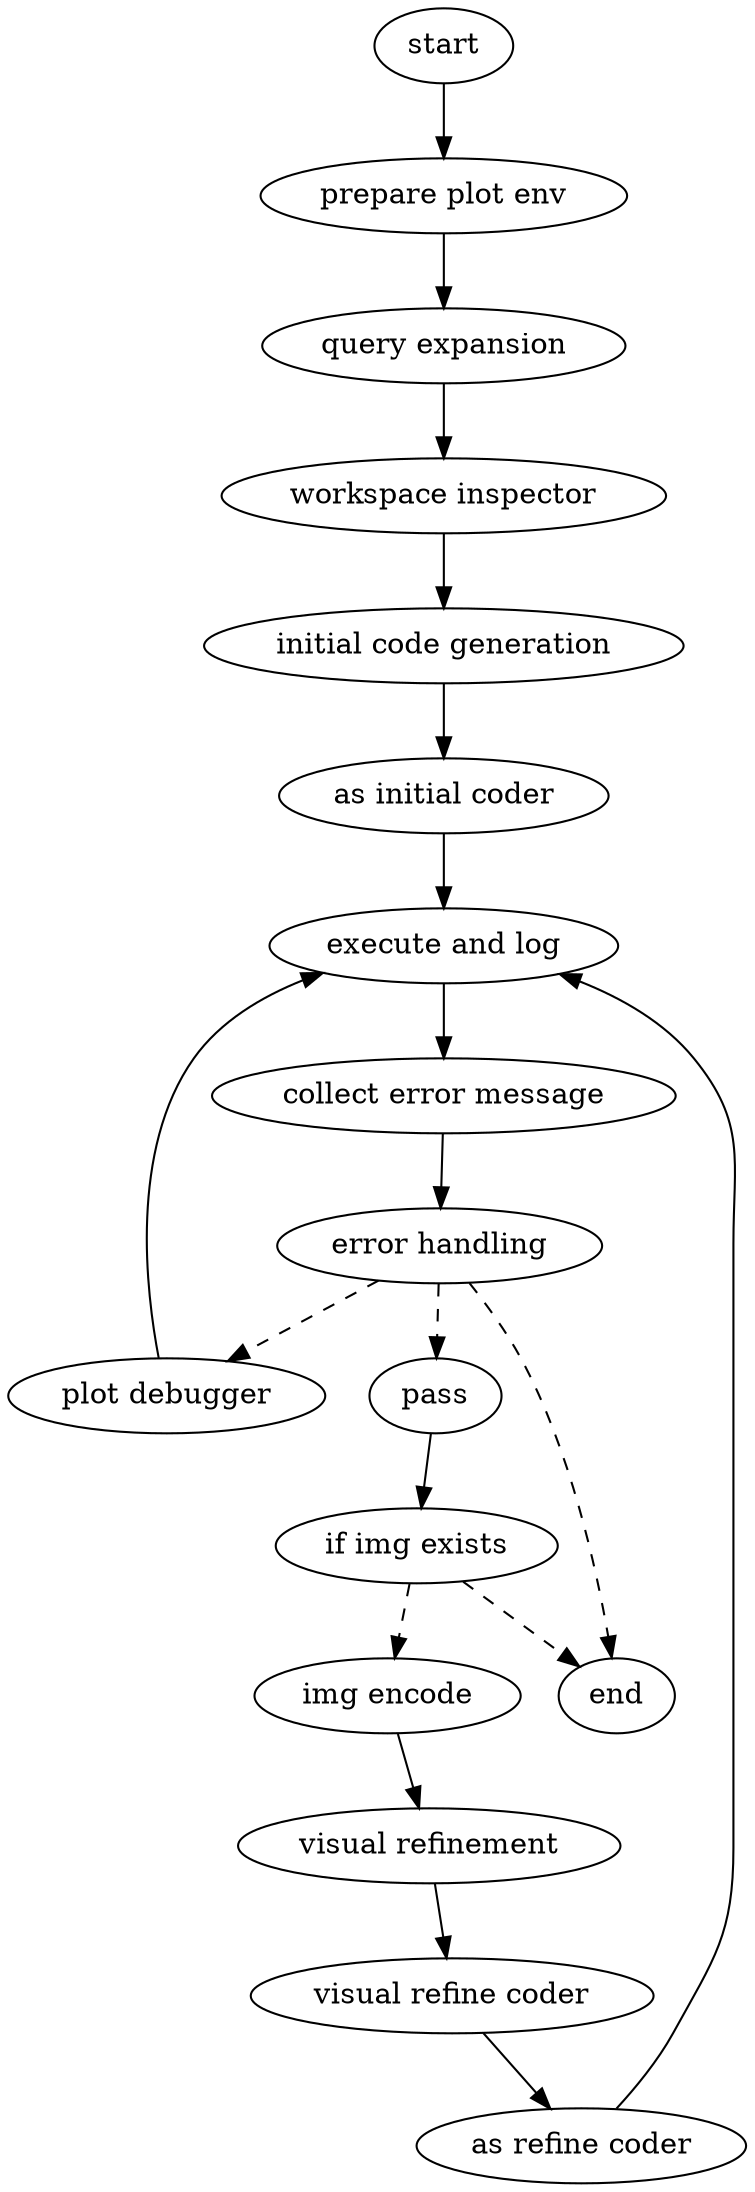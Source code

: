 digraph {
	compound=true
	_matplot_cluster_ancor [fixedsize=true height=0 style=invis width=0]
	start -> "prepare plot env"
	"prepare plot env" -> "query expansion"
	"query expansion" -> "workspace inspector"
	"workspace inspector" -> "initial code generation"
	"initial code generation" -> "as initial coder"
	"as initial coder" -> "execute and log"
	"plot debugger" -> "execute and log"
	"as refine coder" -> "execute and log"
	"execute and log" -> "collect error message"
	"collect error message" -> "error handling"
	"error handling" -> pass [style=dashed]
	"error handling" -> "plot debugger" [style=dashed]
	"error handling" -> end [style=dashed]
	"if img exists" -> end [style=dashed]
	"if img exists" -> "img encode" [style=dashed]
	pass -> "if img exists"
	"img encode" -> "visual refinement"
	"visual refinement" -> "visual refine coder"
	"visual refine coder" -> "as refine coder"
}
